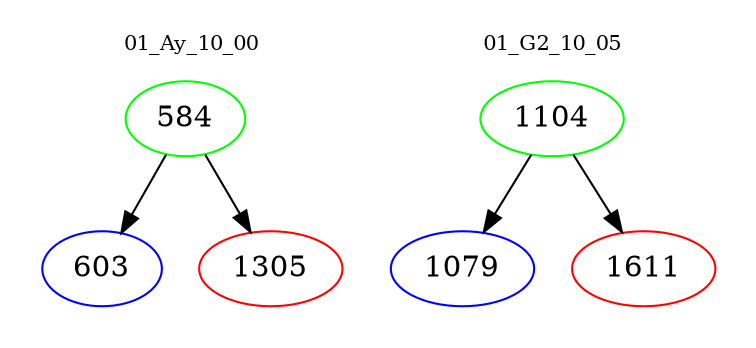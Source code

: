 digraph{
subgraph cluster_0 {
color = white
label = "01_Ay_10_00";
fontsize=10;
T0_584 [label="584", color="green"]
T0_584 -> T0_603 [color="black"]
T0_603 [label="603", color="blue"]
T0_584 -> T0_1305 [color="black"]
T0_1305 [label="1305", color="red"]
}
subgraph cluster_1 {
color = white
label = "01_G2_10_05";
fontsize=10;
T1_1104 [label="1104", color="green"]
T1_1104 -> T1_1079 [color="black"]
T1_1079 [label="1079", color="blue"]
T1_1104 -> T1_1611 [color="black"]
T1_1611 [label="1611", color="red"]
}
}
